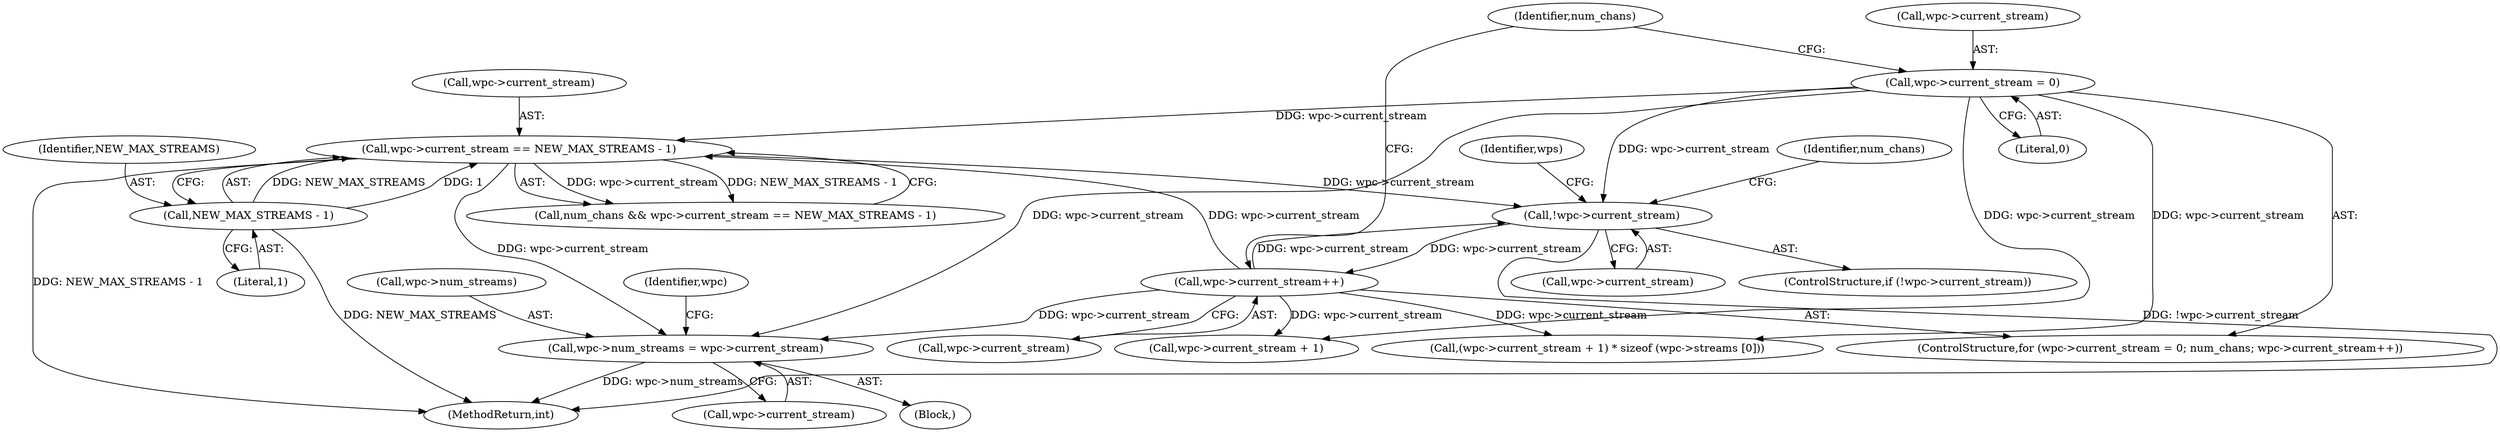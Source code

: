 digraph "0_WavPack_070ef6f138956d9ea9612e69586152339dbefe51@pointer" {
"1000945" [label="(Call,wpc->num_streams = wpc->current_stream)"];
"1000680" [label="(Call,wpc->current_stream = 0)"];
"1000845" [label="(Call,wpc->current_stream == NEW_MAX_STREAMS - 1)"];
"1000686" [label="(Call,wpc->current_stream++)"];
"1000900" [label="(Call,!wpc->current_stream)"];
"1000849" [label="(Call,NEW_MAX_STREAMS - 1)"];
"1000949" [label="(Call,wpc->current_stream)"];
"1000845" [label="(Call,wpc->current_stream == NEW_MAX_STREAMS - 1)"];
"1000686" [label="(Call,wpc->current_stream++)"];
"1000945" [label="(Call,wpc->num_streams = wpc->current_stream)"];
"1000846" [label="(Call,wpc->current_stream)"];
"1000718" [label="(Call,(wpc->current_stream + 1) * sizeof (wpc->streams [0]))"];
"1000106" [label="(Block,)"];
"1000851" [label="(Literal,1)"];
"1000850" [label="(Identifier,NEW_MAX_STREAMS)"];
"1000680" [label="(Call,wpc->current_stream = 0)"];
"1000900" [label="(Call,!wpc->current_stream)"];
"1000849" [label="(Call,NEW_MAX_STREAMS - 1)"];
"1000989" [label="(MethodReturn,int)"];
"1000719" [label="(Call,wpc->current_stream + 1)"];
"1000901" [label="(Call,wpc->current_stream)"];
"1000946" [label="(Call,wpc->num_streams)"];
"1000899" [label="(ControlStructure,if (!wpc->current_stream))"];
"1000843" [label="(Call,num_chans && wpc->current_stream == NEW_MAX_STREAMS - 1)"];
"1000913" [label="(Identifier,num_chans)"];
"1000681" [label="(Call,wpc->current_stream)"];
"1000679" [label="(ControlStructure,for (wpc->current_stream = 0; num_chans; wpc->current_stream++))"];
"1000687" [label="(Call,wpc->current_stream)"];
"1000684" [label="(Literal,0)"];
"1000907" [label="(Identifier,wps)"];
"1000954" [label="(Identifier,wpc)"];
"1000685" [label="(Identifier,num_chans)"];
"1000945" -> "1000106"  [label="AST: "];
"1000945" -> "1000949"  [label="CFG: "];
"1000946" -> "1000945"  [label="AST: "];
"1000949" -> "1000945"  [label="AST: "];
"1000954" -> "1000945"  [label="CFG: "];
"1000945" -> "1000989"  [label="DDG: wpc->num_streams"];
"1000680" -> "1000945"  [label="DDG: wpc->current_stream"];
"1000845" -> "1000945"  [label="DDG: wpc->current_stream"];
"1000686" -> "1000945"  [label="DDG: wpc->current_stream"];
"1000680" -> "1000679"  [label="AST: "];
"1000680" -> "1000684"  [label="CFG: "];
"1000681" -> "1000680"  [label="AST: "];
"1000684" -> "1000680"  [label="AST: "];
"1000685" -> "1000680"  [label="CFG: "];
"1000680" -> "1000718"  [label="DDG: wpc->current_stream"];
"1000680" -> "1000719"  [label="DDG: wpc->current_stream"];
"1000680" -> "1000845"  [label="DDG: wpc->current_stream"];
"1000680" -> "1000900"  [label="DDG: wpc->current_stream"];
"1000845" -> "1000843"  [label="AST: "];
"1000845" -> "1000849"  [label="CFG: "];
"1000846" -> "1000845"  [label="AST: "];
"1000849" -> "1000845"  [label="AST: "];
"1000843" -> "1000845"  [label="CFG: "];
"1000845" -> "1000989"  [label="DDG: NEW_MAX_STREAMS - 1"];
"1000845" -> "1000843"  [label="DDG: wpc->current_stream"];
"1000845" -> "1000843"  [label="DDG: NEW_MAX_STREAMS - 1"];
"1000686" -> "1000845"  [label="DDG: wpc->current_stream"];
"1000849" -> "1000845"  [label="DDG: NEW_MAX_STREAMS"];
"1000849" -> "1000845"  [label="DDG: 1"];
"1000845" -> "1000900"  [label="DDG: wpc->current_stream"];
"1000686" -> "1000679"  [label="AST: "];
"1000686" -> "1000687"  [label="CFG: "];
"1000687" -> "1000686"  [label="AST: "];
"1000685" -> "1000686"  [label="CFG: "];
"1000900" -> "1000686"  [label="DDG: wpc->current_stream"];
"1000686" -> "1000718"  [label="DDG: wpc->current_stream"];
"1000686" -> "1000719"  [label="DDG: wpc->current_stream"];
"1000686" -> "1000900"  [label="DDG: wpc->current_stream"];
"1000900" -> "1000899"  [label="AST: "];
"1000900" -> "1000901"  [label="CFG: "];
"1000901" -> "1000900"  [label="AST: "];
"1000907" -> "1000900"  [label="CFG: "];
"1000913" -> "1000900"  [label="CFG: "];
"1000900" -> "1000989"  [label="DDG: !wpc->current_stream"];
"1000849" -> "1000851"  [label="CFG: "];
"1000850" -> "1000849"  [label="AST: "];
"1000851" -> "1000849"  [label="AST: "];
"1000849" -> "1000989"  [label="DDG: NEW_MAX_STREAMS"];
}
